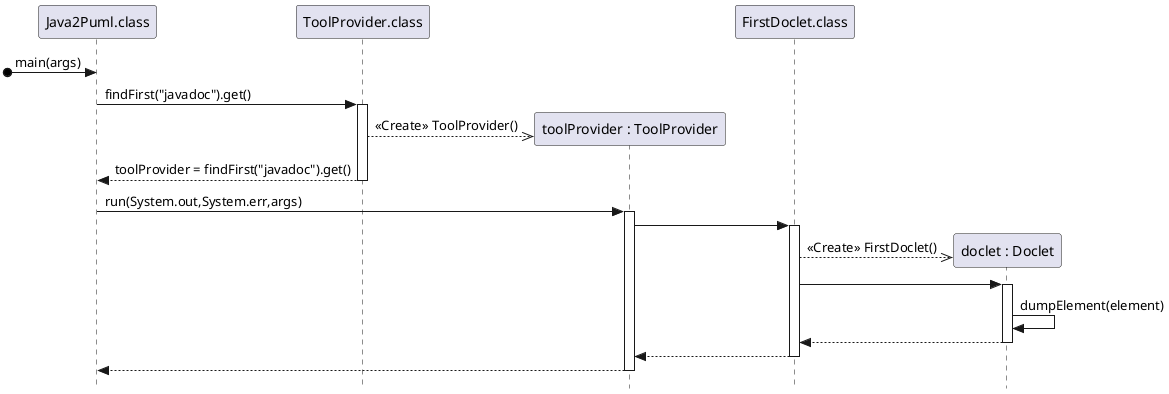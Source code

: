 @startuml
'https://plantuml.com/sequence-diagram
hide footbox
skinparam style strictuml

participant Java2Puml.class as Java2Puml
participant ToolProvider.class as ToolProvider
participant "toolProvider : ToolProvider" as toolProvider
participant FirstDoclet.class as FirstDoclet
participant "doclet : Doclet" as doclet

[o->Java2Puml : main(args)
Java2Puml -> ToolProvider ++: findFirst("javadoc").get()
create toolProvider
ToolProvider -->> toolProvider : <<Create>> ToolProvider()
return toolProvider = findFirst("javadoc").get()
Java2Puml -> toolProvider ++:run(System.out,System.err,args)
toolProvider -> FirstDoclet ++:
create doclet
FirstDoclet -->> doclet : <<Create>> FirstDoclet()
FirstDoclet -> doclet ++
doclet -> doclet : dumpElement(element)
return
return
return
@enduml